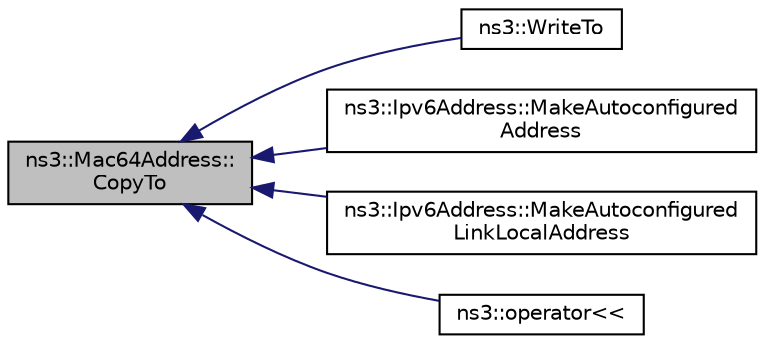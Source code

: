 digraph "ns3::Mac64Address::CopyTo"
{
  edge [fontname="Helvetica",fontsize="10",labelfontname="Helvetica",labelfontsize="10"];
  node [fontname="Helvetica",fontsize="10",shape=record];
  rankdir="LR";
  Node1 [label="ns3::Mac64Address::\lCopyTo",height=0.2,width=0.4,color="black", fillcolor="grey75", style="filled", fontcolor="black"];
  Node1 -> Node2 [dir="back",color="midnightblue",fontsize="10",style="solid"];
  Node2 [label="ns3::WriteTo",height=0.2,width=0.4,color="black", fillcolor="white", style="filled",URL="$d7/d2e/namespacens3.html#ab92180aa127d2dcca1c8f92b39771335",tooltip="Write an Mac64Address to a Buffer. "];
  Node1 -> Node3 [dir="back",color="midnightblue",fontsize="10",style="solid"];
  Node3 [label="ns3::Ipv6Address::MakeAutoconfigured\lAddress",height=0.2,width=0.4,color="black", fillcolor="white", style="filled",URL="$d5/de6/classns3_1_1Ipv6Address.html#a21bc56f8b47546dd9128458b8f7e0e5a",tooltip="Make the autoconfigured IPv6 address with Mac48Address. "];
  Node1 -> Node4 [dir="back",color="midnightblue",fontsize="10",style="solid"];
  Node4 [label="ns3::Ipv6Address::MakeAutoconfigured\lLinkLocalAddress",height=0.2,width=0.4,color="black", fillcolor="white", style="filled",URL="$d5/de6/classns3_1_1Ipv6Address.html#a26e38fcf3c1855da2abb5901ad8913c5",tooltip="Make the autoconfigured link-local IPv6 address with Mac48Address. "];
  Node1 -> Node5 [dir="back",color="midnightblue",fontsize="10",style="solid"];
  Node5 [label="ns3::operator\<\<",height=0.2,width=0.4,color="black", fillcolor="white", style="filled",URL="$d7/d2e/namespacens3.html#aa62a92e2929fcf4a85b10569b2d8591d"];
}

